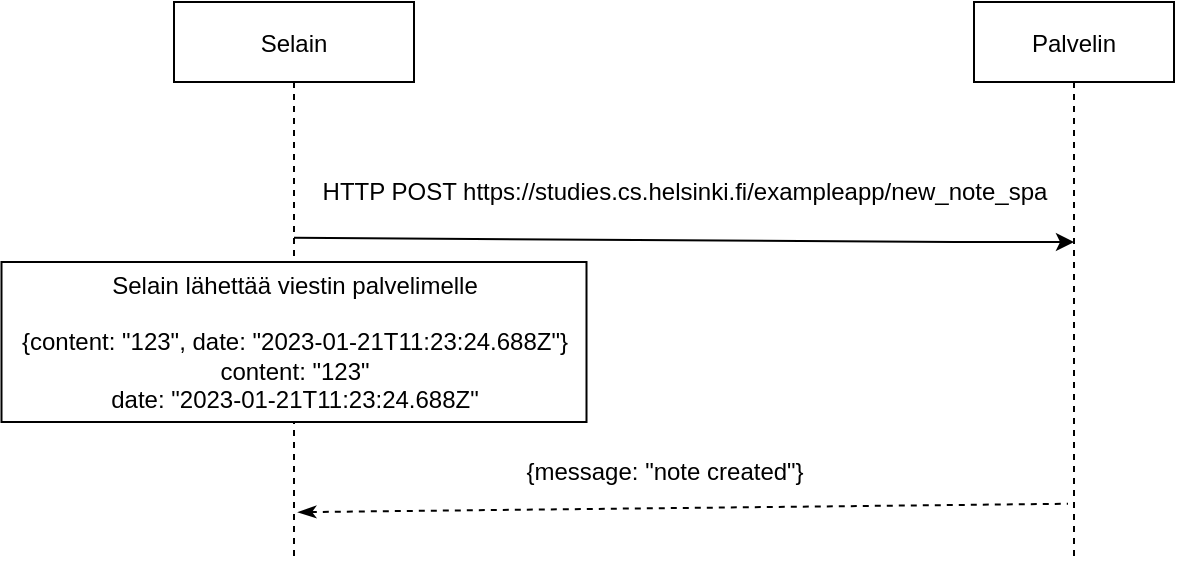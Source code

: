 <mxfile version="20.7.4" type="device"><diagram id="OzU2B7_XsFB0FWK5Q7hC" name="Page-1"><mxGraphModel dx="792" dy="491" grid="1" gridSize="10" guides="1" tooltips="1" connect="1" arrows="1" fold="1" page="1" pageScale="1" pageWidth="850" pageHeight="1100" math="0" shadow="0"><root><mxCell id="0"/><mxCell id="1" parent="0"/><mxCell id="YNfkO-TzmLxTiPBT_cT9-1" value="Selain" style="shape=umlLifeline;perimeter=lifelinePerimeter;container=1;collapsible=0;recursiveResize=0;rounded=0;shadow=0;strokeWidth=1;" vertex="1" parent="1"><mxGeometry x="180" y="80" width="120" height="280" as="geometry"/></mxCell><mxCell id="YNfkO-TzmLxTiPBT_cT9-2" value="Palvelin" style="shape=umlLifeline;perimeter=lifelinePerimeter;container=1;collapsible=0;recursiveResize=0;rounded=0;shadow=0;strokeWidth=1;" vertex="1" parent="1"><mxGeometry x="580" y="80" width="100" height="280" as="geometry"/></mxCell><mxCell id="YNfkO-TzmLxTiPBT_cT9-4" value="HTTP POST https://studies.cs.helsinki.fi/exampleapp/new_note_spa" style="text;html=1;align=center;verticalAlign=middle;resizable=0;points=[];autosize=1;strokeColor=none;fillColor=none;" vertex="1" parent="YNfkO-TzmLxTiPBT_cT9-2"><mxGeometry x="-340" y="80" width="390" height="30" as="geometry"/></mxCell><mxCell id="YNfkO-TzmLxTiPBT_cT9-12" value="" style="endArrow=classic;html=1;rounded=0;exitX=0.5;exitY=0.421;exitDx=0;exitDy=0;exitPerimeter=0;" edge="1" parent="1" source="YNfkO-TzmLxTiPBT_cT9-1"><mxGeometry width="50" height="50" relative="1" as="geometry"><mxPoint x="250" y="200" as="sourcePoint"/><mxPoint x="630" y="200" as="targetPoint"/><Array as="points"><mxPoint x="570" y="200"/></Array></mxGeometry></mxCell><mxCell id="YNfkO-TzmLxTiPBT_cT9-28" value="&lt;div&gt;Selain lähettää viestin palvelimelle&lt;/div&gt;&lt;div&gt;&lt;br&gt;&lt;/div&gt;&lt;div&gt;{content: &quot;123&quot;, date: &quot;2023-01-21T11:23:24.688Z&quot;}&lt;/div&gt;&lt;div&gt;content: &quot;123&quot;&lt;/div&gt;&lt;div&gt;date: &quot;2023-01-21T11:23:24.688Z&quot;&lt;/div&gt;" style="rounded=0;whiteSpace=wrap;html=1;" vertex="1" parent="1"><mxGeometry x="93.75" y="210" width="292.5" height="80" as="geometry"/></mxCell><mxCell id="YNfkO-TzmLxTiPBT_cT9-30" value="" style="endArrow=none;dashed=1;html=1;rounded=0;entryX=0.47;entryY=0.896;entryDx=0;entryDy=0;entryPerimeter=0;exitX=0.517;exitY=0.911;exitDx=0;exitDy=0;exitPerimeter=0;startArrow=classicThin;startFill=1;" edge="1" parent="1" source="YNfkO-TzmLxTiPBT_cT9-1" target="YNfkO-TzmLxTiPBT_cT9-2"><mxGeometry width="50" height="50" relative="1" as="geometry"><mxPoint x="380" y="270" as="sourcePoint"/><mxPoint x="430" y="220" as="targetPoint"/></mxGeometry></mxCell><mxCell id="YNfkO-TzmLxTiPBT_cT9-31" value="{message: &quot;note created&quot;}" style="text;html=1;align=center;verticalAlign=middle;resizable=0;points=[];autosize=1;strokeColor=none;fillColor=none;" vertex="1" parent="1"><mxGeometry x="345" y="300" width="160" height="30" as="geometry"/></mxCell></root></mxGraphModel></diagram></mxfile>